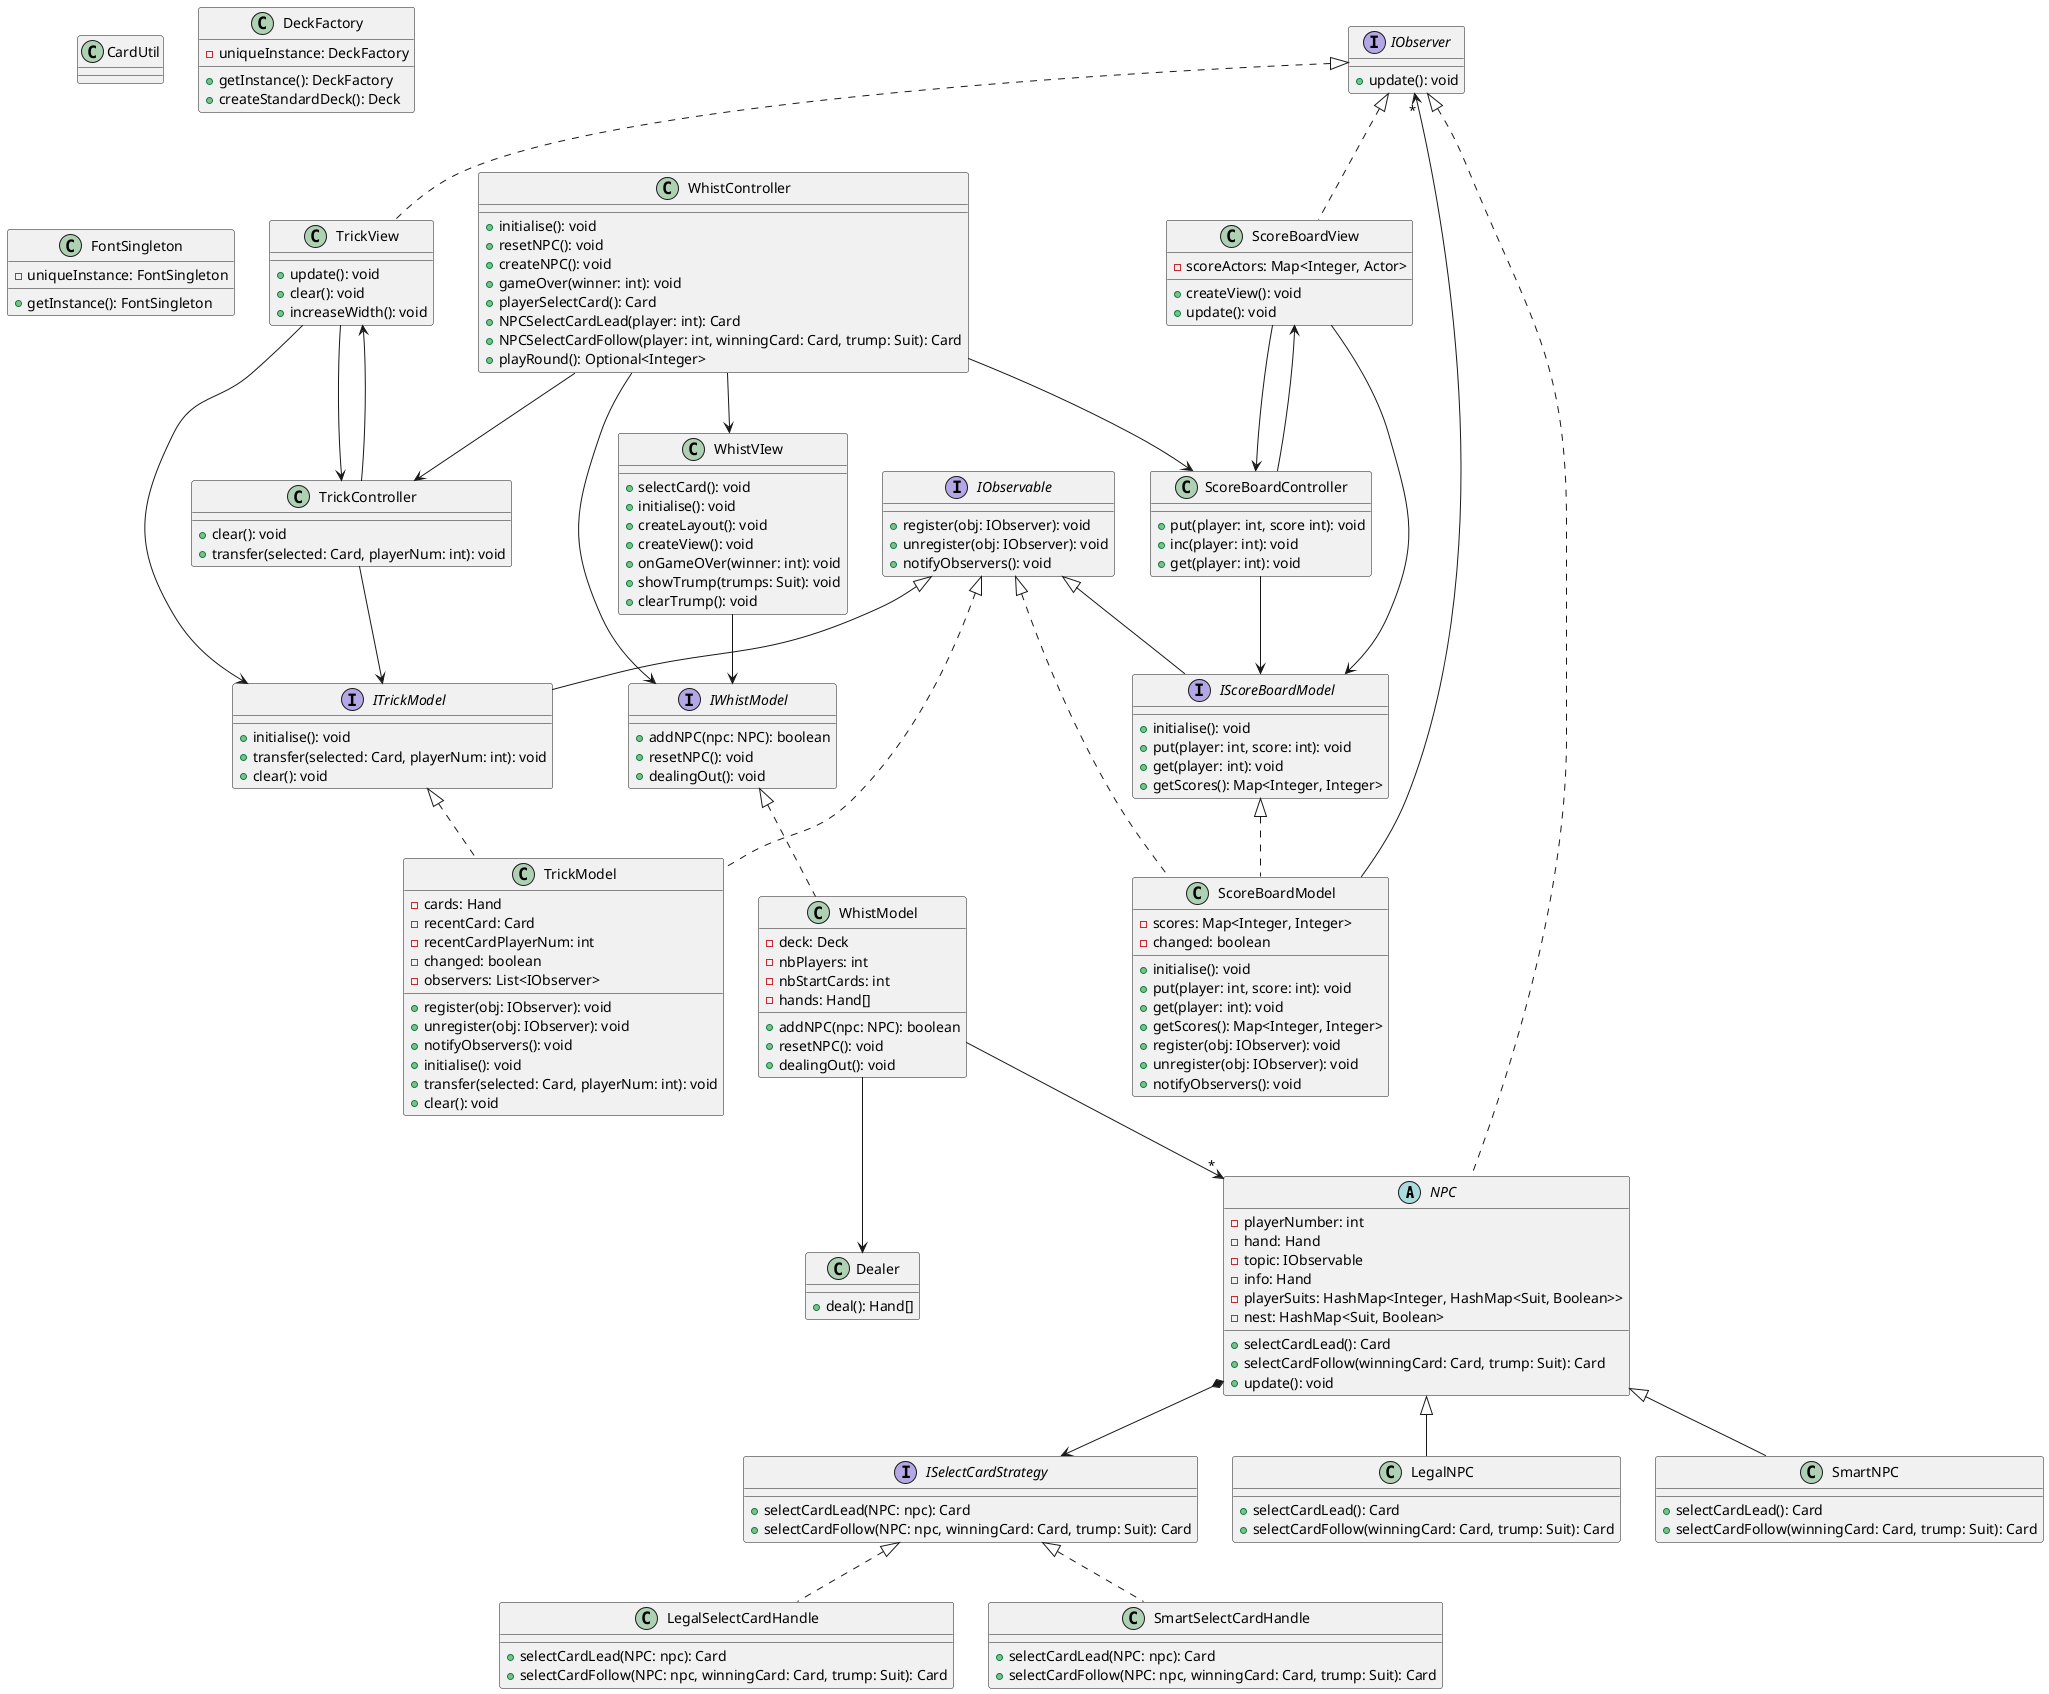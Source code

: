 @startuml

abstract class NPC implements IObserver {
    - playerNumber: int
    - hand: Hand
    - topic: IObservable
    - info: Hand
    - playerSuits: HashMap<Integer, HashMap<Suit, Boolean>>
    - nest: HashMap<Suit, Boolean>

    + selectCardLead(): Card
    + selectCardFollow(winningCard: Card, trump: Suit): Card
    + update(): void
}
NPC *--> ISelectCardStrategy

class LegalNPC extends NPC {
    + selectCardLead(): Card
    + selectCardFollow(winningCard: Card, trump: Suit): Card
}


class SmartNPC extends NPC {
     + selectCardLead(): Card
     + selectCardFollow(winningCard: Card, trump: Suit): Card
}

interface ISelectCardStrategy {
    + selectCardLead(NPC: npc): Card
    + selectCardFollow(NPC: npc, winningCard: Card, trump: Suit): Card
}

class LegalSelectCardHandle implements ISelectCardStrategy{
    + selectCardLead(NPC: npc): Card
    + selectCardFollow(NPC: npc, winningCard: Card, trump: Suit): Card
}

class SmartSelectCardHandle implements ISelectCardStrategy{
    + selectCardLead(NPC: npc): Card
    + selectCardFollow(NPC: npc, winningCard: Card, trump: Suit): Card
}

interface IObserver {
    + update(): void
}

interface IObservable {
    + register(obj: IObserver): void
    + unregister(obj: IObserver): void
    + notifyObservers(): void
}

interface ITrickModel extends IObservable {
    + initialise(): void
    + transfer(selected: Card, playerNum: int): void
    + clear(): void
}

class TrickModel implements IObservable, ITrickModel{
    - cards: Hand
    - recentCard: Card
    - recentCardPlayerNum: int
    - changed: boolean
    - observers: List<IObserver>

    + register(obj: IObserver): void
    + unregister(obj: IObserver): void
    + notifyObservers(): void
    + initialise(): void
    + transfer(selected: Card, playerNum: int): void
    + clear(): void
}

class TrickView implements IObserver {
    + update(): void
    + clear(): void
    + increaseWidth(): void
}

TrickView --> TrickController
TrickView --> ITrickModel

class TrickController {
   + clear(): void
   + transfer(selected: Card, playerNum: int): void
}

TrickController --> ITrickModel
TrickController --> TrickView

interface IWhistModel{
    + addNPC(npc: NPC): boolean
    + resetNPC(): void
    + dealingOut(): void
}

class WhistModel implements IWhistModel{

    - deck: Deck
    - nbPlayers: int
    - nbStartCards: int
    - hands: Hand[]

    + addNPC(npc: NPC): boolean
    + resetNPC(): void
    + dealingOut(): void
}

WhistModel --> "*" NPC
WhistModel --> Dealer

class WhistVIew {
    + selectCard(): void
    + initialise(): void
    + createLayout(): void
    + createView(): void
    + onGameOVer(winner: int): void
    + showTrump(trumps: Suit): void
    + clearTrump(): void
}

WhistVIew --> IWhistModel

class WhistController{
    + initialise(): void
    + resetNPC(): void
    + createNPC(): void
    + gameOver(winner: int): void
    + playerSelectCard(): Card
    + NPCSelectCardLead(player: int): Card
    + NPCSelectCardFollow(player: int, winningCard: Card, trump: Suit): Card
    + playRound(): Optional<Integer>
}

WhistController --> IWhistModel
WhistController --> WhistVIew
WhistController --> TrickController
WhistController --> ScoreBoardController

interface IScoreBoardModel extends IObservable {
    + initialise(): void
    + put(player: int, score: int): void
    + get(player: int): void
    + getScores(): Map<Integer, Integer>
}

class ScoreBoardModel implements IScoreBoardModel, IObservable{
    - scores: Map<Integer, Integer>
    - changed: boolean

    + initialise(): void
    + put(player: int, score: int): void
    + get(player: int): void
    + getScores(): Map<Integer, Integer>
    + register(obj: IObserver): void
    + unregister(obj: IObserver): void
    + notifyObservers(): void

}

ScoreBoardModel --> "*" IObserver

class ScoreBoardView implements IObserver{
    - scoreActors: Map<Integer, Actor>

    + createView(): void
    + update(): void
}

ScoreBoardView --> IScoreBoardModel
ScoreBoardView --> ScoreBoardController

class ScoreBoardController {
    + put(player: int, score int): void
    + inc(player: int): void
    + get(player: int): void
}

ScoreBoardController --> IScoreBoardModel
ScoreBoardController --> ScoreBoardView

class CardUtil{
}

class Dealer{
    + deal(): Hand[]
}

class DeckFactory {
    - uniqueInstance: DeckFactory

    + getInstance(): DeckFactory
    + createStandardDeck(): Deck
}

class FontSingleton{
    - uniqueInstance: FontSingleton

    + getInstance(): FontSingleton
}

@enduml